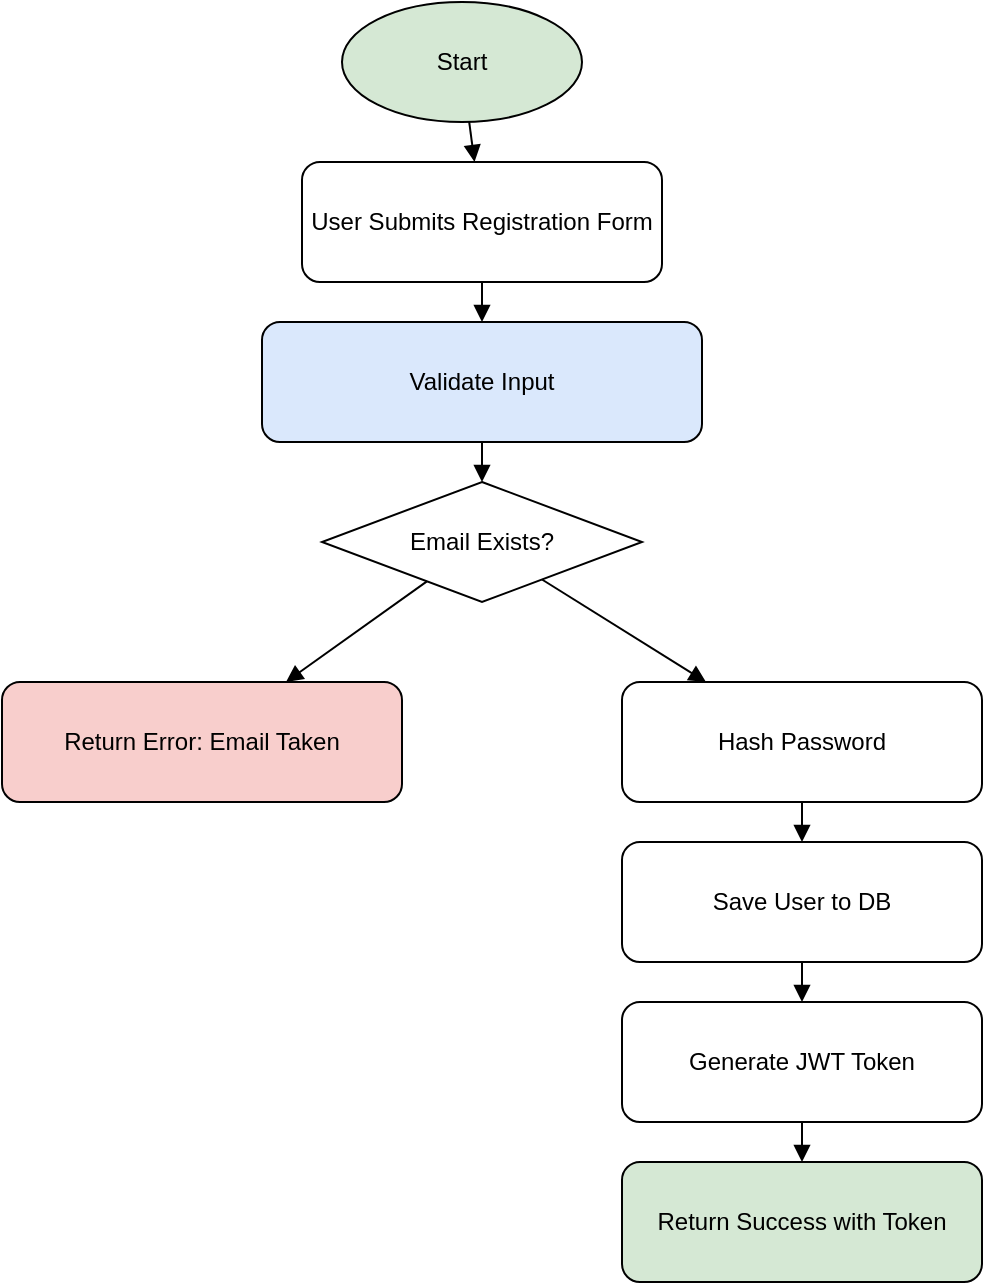<?xml version="1.0" encoding="UTF-8"?>
<mxfile>
  <diagram name="User Registration Flowchart" id="userRegFlow">
    <mxGraphModel dx="1000" dy="800" grid="1" gridSize="10" guides="1" tooltips="1" connect="1"
      arrows="1" fold="1" page="1" pageScale="1" pageWidth="827" pageHeight="1169" math="0" shadow="0">
      <root>
        <mxCell id="0" />
        <mxCell id="1" parent="0" />

        <!-- Start -->
        <mxCell id="2" value="Start" style="ellipse;whiteSpace=wrap;html=1;fillColor=#d5e8d4;" vertex="1" parent="1">
          <mxGeometry x="160" y="40" width="120" height="60" as="geometry" />
        </mxCell>

        <!-- Input -->
        <mxCell id="3" value="User Submits Registration Form" style="rounded=1;whiteSpace=wrap;html=1;" vertex="1" parent="1">
          <mxGeometry x="140" y="120" width="180" height="60" as="geometry" />
        </mxCell>

        <!-- Validate -->
        <mxCell id="4" value="Validate Input" style="rounded=1;whiteSpace=wrap;html=1;fillColor=#dae8fc;" vertex="1" parent="1">
          <mxGeometry x="120" y="200" width="220" height="60" as="geometry" />
        </mxCell>

        <!-- Decision -->
        <mxCell id="5" value="Email Exists?" style="rhombus;whiteSpace=wrap;html=1;" vertex="1" parent="1">
          <mxGeometry x="150" y="280" width="160" height="60" as="geometry" />
        </mxCell>

        <!-- Error -->
        <mxCell id="6" value="Return Error: Email Taken" style="rounded=1;whiteSpace=wrap;html=1;fillColor=#f8cecc;" vertex="1" parent="1">
          <mxGeometry x="-10" y="380" width="200" height="60" as="geometry" />
        </mxCell>

        <!-- Hash -->
        <mxCell id="7" value="Hash Password" style="rounded=1;whiteSpace=wrap;html=1;" vertex="1" parent="1">
          <mxGeometry x="300" y="380" width="180" height="60" as="geometry" />
        </mxCell>

        <!-- Save -->
        <mxCell id="8" value="Save User to DB" style="rounded=1;whiteSpace=wrap;html=1;" vertex="1" parent="1">
          <mxGeometry x="300" y="460" width="180" height="60" as="geometry" />
        </mxCell>

        <!-- Token -->
        <mxCell id="9" value="Generate JWT Token" style="rounded=1;whiteSpace=wrap;html=1;" vertex="1" parent="1">
          <mxGeometry x="300" y="540" width="180" height="60" as="geometry" />
        </mxCell>

        <!-- Success -->
        <mxCell id="10" value="Return Success with Token" style="rounded=1;whiteSpace=wrap;html=1;fillColor=#d5e8d4;" vertex="1" parent="1">
          <mxGeometry x="300" y="620" width="180" height="60" as="geometry" />
        </mxCell>

        <!-- Connections -->
        <mxCell id="11" style="endArrow=block;" edge="1" parent="1" source="2" target="3">
          <mxGeometry relative="1" as="geometry" />
        </mxCell>
        <mxCell id="12" style="endArrow=block;" edge="1" parent="1" source="3" target="4">
          <mxGeometry relative="1" as="geometry" />
        </mxCell>
        <mxCell id="13" style="endArrow=block;" edge="1" parent="1" source="4" target="5">
          <mxGeometry relative="1" as="geometry" />
        </mxCell>
        <mxCell id="14" style="endArrow=block;" edge="1" parent="1" source="5" target="6">
          <mxGeometry relative="1" as="geometry">
            <mxPoint x="90" y="360" as="targetPoint" />
          </mxGeometry>
        </mxCell>
        <mxCell id="15" style="endArrow=block;" edge="1" parent="1" source="5" target="7">
          <mxGeometry relative="1" as="geometry">
            <mxPoint x="340" y="360" as="targetPoint" />
          </mxGeometry>
        </mxCell>
        <mxCell id="16" style="endArrow=block;" edge="1" parent="1" source="7" target="8">
          <mxGeometry relative="1" as="geometry" />
        </mxCell>
        <mxCell id="17" style="endArrow=block;" edge="1" parent="1" source="8" target="9">
          <mxGeometry relative="1" as="geometry" />
        </mxCell>
        <mxCell id="18" style="endArrow=block;" edge="1" parent="1" source="9" target="10">
          <mxGeometry relative="1" as="geometry" />
        </mxCell>

      </root>
    </mxGraphModel>
  </diagram>
</mxfile>